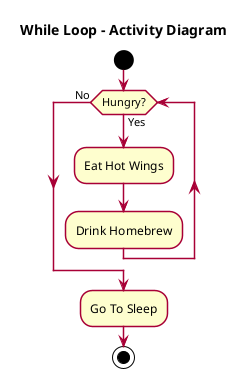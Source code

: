 @startuml Samples

    ' ================================= TWEAKS =================================
    skin rose
    skinparam classFontName Calibri
    skinparam shadowing false
    ' --------------------------------------------------------------------------

    title While Loop - Activity Diagram 

    start

    while (Hungry?) is (Yes)
        :Eat Hot Wings;
        :Drink Homebrew;
    endwhile (No)

    :Go To Sleep;

    stop

@enduml